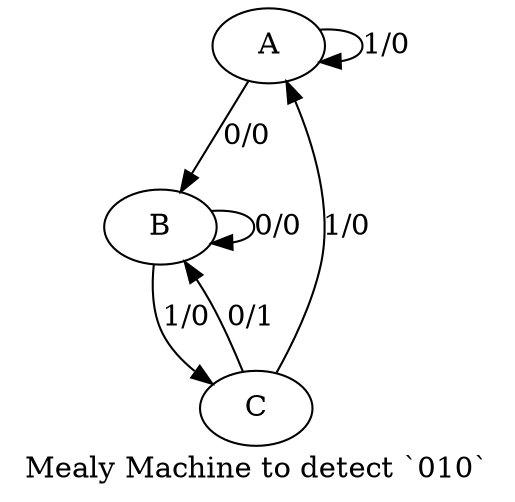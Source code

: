 digraph "" {
	graph [label="Mealy Machine to detect `010`"];
	A -> A [key=0,
	label="1/0"];
A -> B [key=0,
label="0/0"];
B -> B [key=0,
label="0/0"];
B -> C [key=0,
label="1/0"];
C -> A [key=0,
label="1/0"];
C -> B [key=0,
label="0/1"];
}
